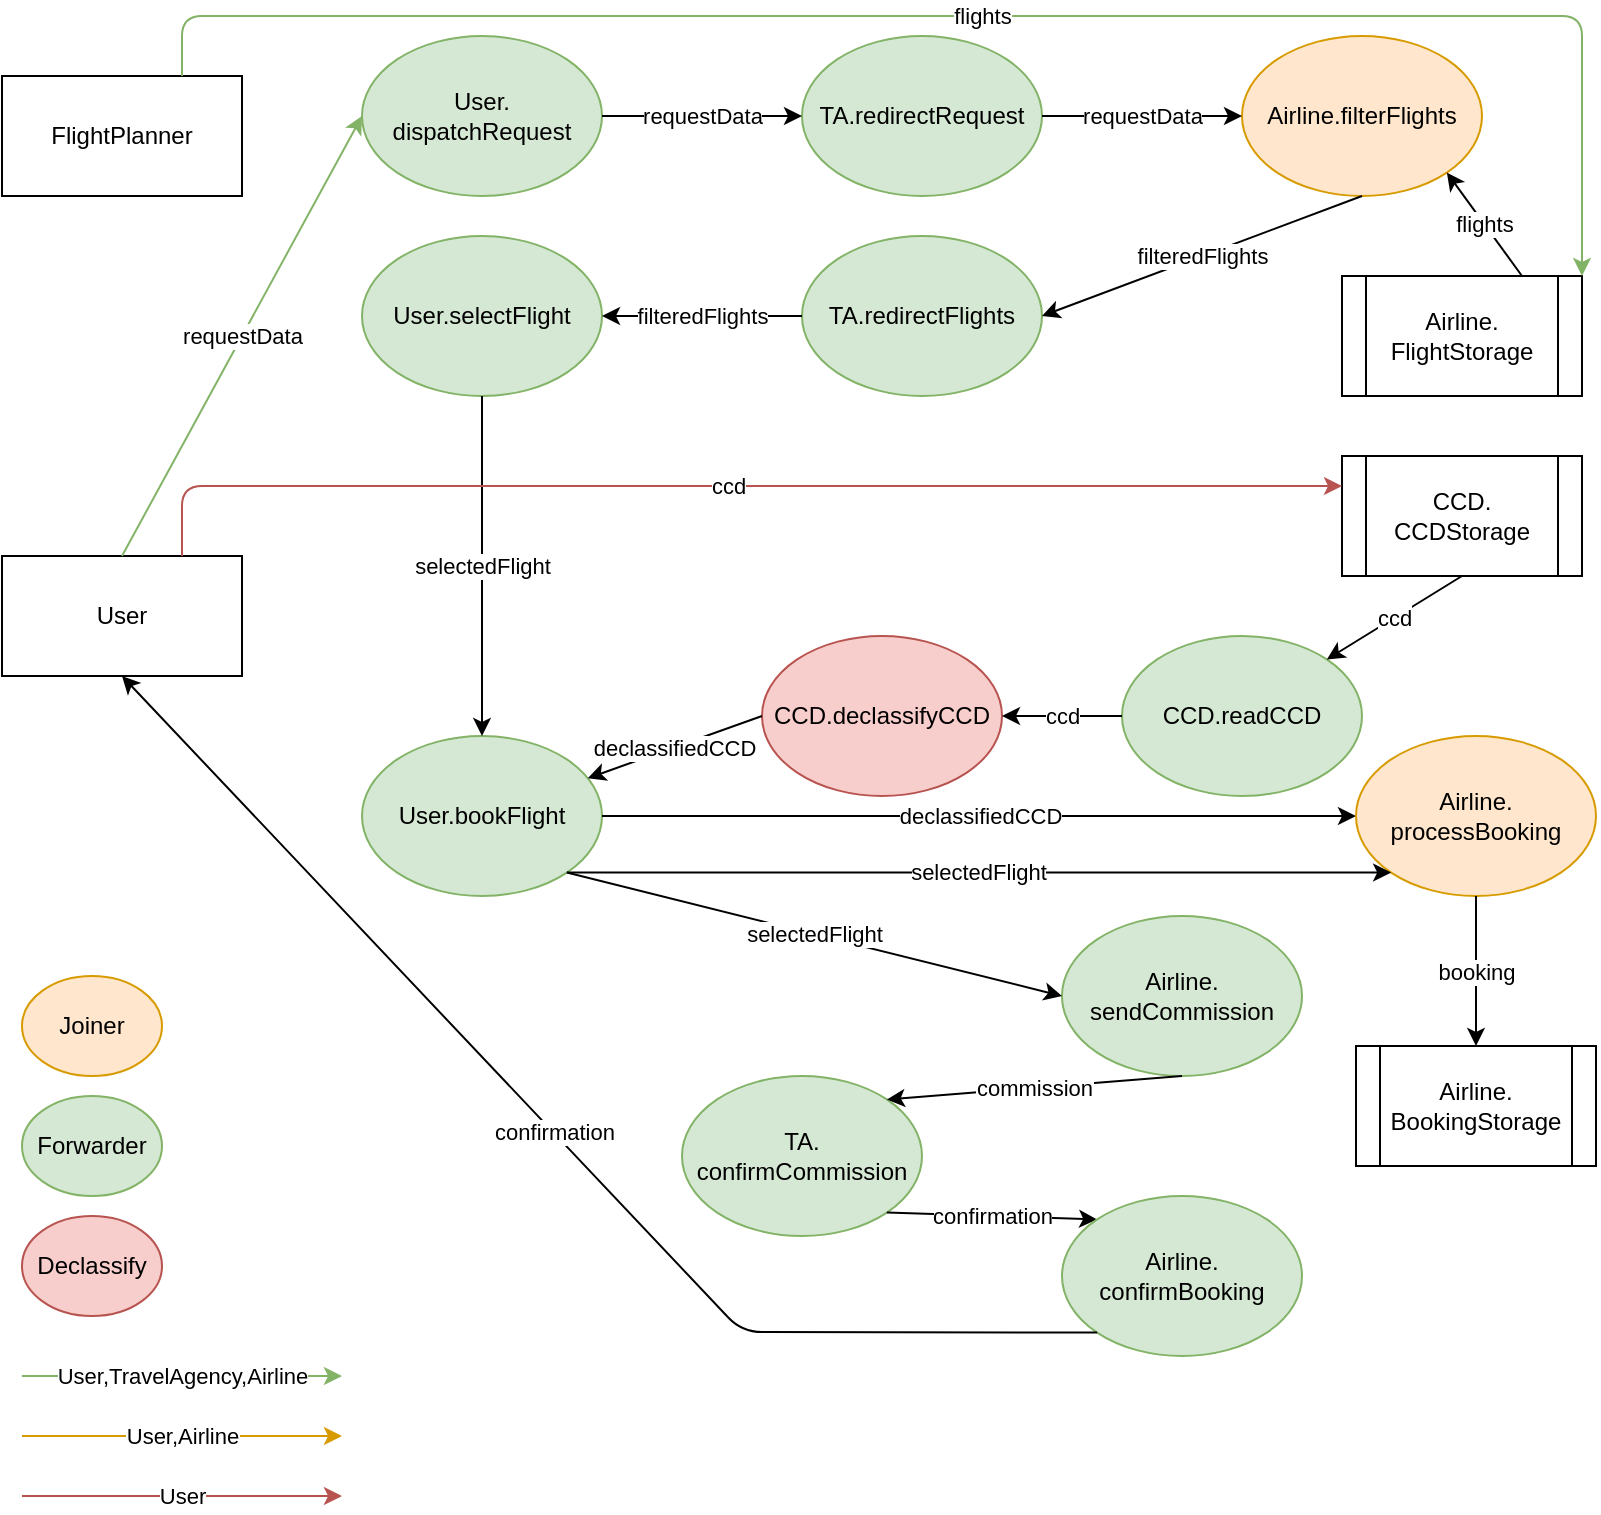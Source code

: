 <mxfile version="13.6.2" type="device"><diagram id="8mcckq2_X_Jfiwkva1kf" name="TravelPlanner_Flow"><mxGraphModel dx="1422" dy="791" grid="1" gridSize="10" guides="1" tooltips="1" connect="1" arrows="1" fold="1" page="1" pageScale="1" pageWidth="827" pageHeight="1169" math="0" shadow="0"><root><mxCell id="0"/><mxCell id="1" parent="0"/><mxCell id="DlYz9z6A9XQMOIK2IQo_-1" value="User" style="rounded=0;whiteSpace=wrap;html=1;" vertex="1" parent="1"><mxGeometry x="30" y="280" width="120" height="60" as="geometry"/></mxCell><mxCell id="DlYz9z6A9XQMOIK2IQo_-2" value="User.selectFlight" style="ellipse;whiteSpace=wrap;html=1;fillColor=#d5e8d4;strokeColor=#82b366;" vertex="1" parent="1"><mxGeometry x="210" y="120" width="120" height="80" as="geometry"/></mxCell><mxCell id="DlYz9z6A9XQMOIK2IQo_-3" value="User.&lt;br&gt;dispatchRequest" style="ellipse;whiteSpace=wrap;html=1;fillColor=#d5e8d4;strokeColor=#82b366;" vertex="1" parent="1"><mxGeometry x="210" y="20" width="120" height="80" as="geometry"/></mxCell><mxCell id="DlYz9z6A9XQMOIK2IQo_-4" value="requestData" style="endArrow=classic;html=1;exitX=0.5;exitY=0;exitDx=0;exitDy=0;entryX=0;entryY=0.5;entryDx=0;entryDy=0;fillColor=#d5e8d4;strokeColor=#82b366;" edge="1" parent="1" source="DlYz9z6A9XQMOIK2IQo_-1" target="DlYz9z6A9XQMOIK2IQo_-3"><mxGeometry width="50" height="50" relative="1" as="geometry"><mxPoint x="390" y="430" as="sourcePoint"/><mxPoint x="440" y="380" as="targetPoint"/></mxGeometry></mxCell><mxCell id="DlYz9z6A9XQMOIK2IQo_-5" value="TA.redirectRequest" style="ellipse;whiteSpace=wrap;html=1;fillColor=#d5e8d4;strokeColor=#82b366;" vertex="1" parent="1"><mxGeometry x="430" y="20" width="120" height="80" as="geometry"/></mxCell><mxCell id="DlYz9z6A9XQMOIK2IQo_-6" value="requestData" style="endArrow=classic;html=1;exitX=1;exitY=0.5;exitDx=0;exitDy=0;entryX=0;entryY=0.5;entryDx=0;entryDy=0;" edge="1" parent="1" source="DlYz9z6A9XQMOIK2IQo_-3" target="DlYz9z6A9XQMOIK2IQo_-5"><mxGeometry width="50" height="50" relative="1" as="geometry"><mxPoint x="150" y="85" as="sourcePoint"/><mxPoint x="290" y="90" as="targetPoint"/></mxGeometry></mxCell><mxCell id="DlYz9z6A9XQMOIK2IQo_-7" value="Airline.filterFlights" style="ellipse;whiteSpace=wrap;html=1;fillColor=#ffe6cc;strokeColor=#d79b00;" vertex="1" parent="1"><mxGeometry x="650" y="20" width="120" height="80" as="geometry"/></mxCell><mxCell id="DlYz9z6A9XQMOIK2IQo_-8" value="requestData" style="endArrow=classic;html=1;exitX=1;exitY=0.5;exitDx=0;exitDy=0;entryX=0;entryY=0.5;entryDx=0;entryDy=0;" edge="1" parent="1" source="DlYz9z6A9XQMOIK2IQo_-5" target="DlYz9z6A9XQMOIK2IQo_-7"><mxGeometry width="50" height="50" relative="1" as="geometry"><mxPoint x="410" y="90" as="sourcePoint"/><mxPoint x="520" y="90" as="targetPoint"/></mxGeometry></mxCell><mxCell id="DlYz9z6A9XQMOIK2IQo_-9" value="Airline.&lt;br&gt;FlightStorage" style="shape=process;whiteSpace=wrap;html=1;backgroundOutline=1;" vertex="1" parent="1"><mxGeometry x="700" y="140" width="120" height="60" as="geometry"/></mxCell><mxCell id="DlYz9z6A9XQMOIK2IQo_-10" value="flights" style="endArrow=classic;html=1;exitX=0.75;exitY=0;exitDx=0;exitDy=0;entryX=1;entryY=1;entryDx=0;entryDy=0;" edge="1" parent="1" source="DlYz9z6A9XQMOIK2IQo_-9" target="DlYz9z6A9XQMOIK2IQo_-7"><mxGeometry width="50" height="50" relative="1" as="geometry"><mxPoint x="550" y="60" as="sourcePoint"/><mxPoint x="650" y="60" as="targetPoint"/></mxGeometry></mxCell><mxCell id="DlYz9z6A9XQMOIK2IQo_-11" value="TA.redirectFlights" style="ellipse;whiteSpace=wrap;html=1;fillColor=#d5e8d4;strokeColor=#82b366;" vertex="1" parent="1"><mxGeometry x="430" y="120" width="120" height="80" as="geometry"/></mxCell><mxCell id="DlYz9z6A9XQMOIK2IQo_-12" value="filteredFlights" style="endArrow=classic;html=1;exitX=0.5;exitY=1;exitDx=0;exitDy=0;entryX=1;entryY=0.5;entryDx=0;entryDy=0;" edge="1" parent="1" source="DlYz9z6A9XQMOIK2IQo_-7" target="DlYz9z6A9XQMOIK2IQo_-11"><mxGeometry width="50" height="50" relative="1" as="geometry"><mxPoint x="870" y="60" as="sourcePoint"/><mxPoint x="770" y="60" as="targetPoint"/></mxGeometry></mxCell><mxCell id="DlYz9z6A9XQMOIK2IQo_-13" value="filteredFlights" style="endArrow=classic;html=1;exitX=0;exitY=0.5;exitDx=0;exitDy=0;entryX=1;entryY=0.5;entryDx=0;entryDy=0;" edge="1" parent="1" source="DlYz9z6A9XQMOIK2IQo_-11" target="DlYz9z6A9XQMOIK2IQo_-2"><mxGeometry width="50" height="50" relative="1" as="geometry"><mxPoint x="710" y="100" as="sourcePoint"/><mxPoint x="550" y="160" as="targetPoint"/></mxGeometry></mxCell><mxCell id="DlYz9z6A9XQMOIK2IQo_-14" value="CCD.readCCD" style="ellipse;whiteSpace=wrap;html=1;fillColor=#d5e8d4;strokeColor=#82b366;" vertex="1" parent="1"><mxGeometry x="590" y="320" width="120" height="80" as="geometry"/></mxCell><mxCell id="DlYz9z6A9XQMOIK2IQo_-15" value="CCD.&lt;br&gt;CCDStorage" style="shape=process;whiteSpace=wrap;html=1;backgroundOutline=1;" vertex="1" parent="1"><mxGeometry x="700" y="230" width="120" height="60" as="geometry"/></mxCell><mxCell id="DlYz9z6A9XQMOIK2IQo_-16" value="ccd" style="endArrow=classic;html=1;exitX=0.5;exitY=1;exitDx=0;exitDy=0;entryX=1;entryY=0;entryDx=0;entryDy=0;" edge="1" parent="1" source="DlYz9z6A9XQMOIK2IQo_-15" target="DlYz9z6A9XQMOIK2IQo_-14"><mxGeometry width="50" height="50" relative="1" as="geometry"><mxPoint x="870" y="60" as="sourcePoint"/><mxPoint x="770" y="60" as="targetPoint"/></mxGeometry></mxCell><mxCell id="DlYz9z6A9XQMOIK2IQo_-17" value="CCD.declassifyCCD" style="ellipse;whiteSpace=wrap;html=1;fillColor=#f8cecc;strokeColor=#b85450;" vertex="1" parent="1"><mxGeometry x="410" y="320" width="120" height="80" as="geometry"/></mxCell><mxCell id="DlYz9z6A9XQMOIK2IQo_-18" value="ccd" style="endArrow=classic;html=1;exitX=0;exitY=0.5;exitDx=0;exitDy=0;entryX=1;entryY=0.5;entryDx=0;entryDy=0;" edge="1" parent="1" source="DlYz9z6A9XQMOIK2IQo_-14" target="DlYz9z6A9XQMOIK2IQo_-17"><mxGeometry width="50" height="50" relative="1" as="geometry"><mxPoint x="870" y="280" as="sourcePoint"/><mxPoint x="550" y="280" as="targetPoint"/></mxGeometry></mxCell><mxCell id="DlYz9z6A9XQMOIK2IQo_-19" value="User.bookFlight" style="ellipse;whiteSpace=wrap;html=1;fillColor=#d5e8d4;strokeColor=#82b366;" vertex="1" parent="1"><mxGeometry x="210" y="370" width="120" height="80" as="geometry"/></mxCell><mxCell id="DlYz9z6A9XQMOIK2IQo_-20" value="declassifiedCCD" style="endArrow=classic;html=1;exitX=0;exitY=0.5;exitDx=0;exitDy=0;" edge="1" parent="1" source="DlYz9z6A9XQMOIK2IQo_-17" target="DlYz9z6A9XQMOIK2IQo_-19"><mxGeometry width="50" height="50" relative="1" as="geometry"><mxPoint x="490" y="320" as="sourcePoint"/><mxPoint x="490" y="380" as="targetPoint"/></mxGeometry></mxCell><mxCell id="DlYz9z6A9XQMOIK2IQo_-21" value="selectedFlight" style="endArrow=classic;html=1;exitX=0.5;exitY=1;exitDx=0;exitDy=0;entryX=0.5;entryY=0;entryDx=0;entryDy=0;" edge="1" parent="1" source="DlYz9z6A9XQMOIK2IQo_-2" target="DlYz9z6A9XQMOIK2IQo_-19"><mxGeometry width="50" height="50" relative="1" as="geometry"><mxPoint x="430" y="160" as="sourcePoint"/><mxPoint x="330" y="160" as="targetPoint"/></mxGeometry></mxCell><mxCell id="DlYz9z6A9XQMOIK2IQo_-22" value="Airline.&lt;br&gt;sendCommission" style="ellipse;whiteSpace=wrap;html=1;fillColor=#d5e8d4;strokeColor=#82b366;" vertex="1" parent="1"><mxGeometry x="560" y="460" width="120" height="80" as="geometry"/></mxCell><mxCell id="DlYz9z6A9XQMOIK2IQo_-23" value="declassifiedCCD" style="endArrow=classic;html=1;exitX=1;exitY=0.5;exitDx=0;exitDy=0;entryX=0;entryY=0.5;entryDx=0;entryDy=0;" edge="1" parent="1" source="DlYz9z6A9XQMOIK2IQo_-19" target="DlYz9z6A9XQMOIK2IQo_-33"><mxGeometry width="50" height="50" relative="1" as="geometry"><mxPoint x="430" y="420" as="sourcePoint"/><mxPoint x="830" y="410" as="targetPoint"/></mxGeometry></mxCell><mxCell id="DlYz9z6A9XQMOIK2IQo_-24" value="selectedFlight" style="endArrow=classic;html=1;exitX=1;exitY=1;exitDx=0;exitDy=0;entryX=0;entryY=0.5;entryDx=0;entryDy=0;" edge="1" parent="1" source="DlYz9z6A9XQMOIK2IQo_-19" target="DlYz9z6A9XQMOIK2IQo_-22"><mxGeometry width="50" height="50" relative="1" as="geometry"><mxPoint x="270" y="200" as="sourcePoint"/><mxPoint x="650" y="520" as="targetPoint"/></mxGeometry></mxCell><mxCell id="DlYz9z6A9XQMOIK2IQo_-25" value="TA.&lt;br&gt;confirmCommission" style="ellipse;whiteSpace=wrap;html=1;fillColor=#d5e8d4;strokeColor=#82b366;" vertex="1" parent="1"><mxGeometry x="370" y="540" width="120" height="80" as="geometry"/></mxCell><mxCell id="DlYz9z6A9XQMOIK2IQo_-26" value="commission" style="endArrow=classic;html=1;exitX=0.5;exitY=1;exitDx=0;exitDy=0;entryX=1;entryY=0;entryDx=0;entryDy=0;" edge="1" parent="1" source="DlYz9z6A9XQMOIK2IQo_-22" target="DlYz9z6A9XQMOIK2IQo_-25"><mxGeometry width="50" height="50" relative="1" as="geometry"><mxPoint x="312.426" y="548.284" as="sourcePoint"/><mxPoint x="650" y="580" as="targetPoint"/></mxGeometry></mxCell><mxCell id="DlYz9z6A9XQMOIK2IQo_-27" value="confirmation" style="endArrow=classic;html=1;exitX=1;exitY=1;exitDx=0;exitDy=0;entryX=0;entryY=0;entryDx=0;entryDy=0;" edge="1" parent="1" source="DlYz9z6A9XQMOIK2IQo_-25" target="DlYz9z6A9XQMOIK2IQo_-28"><mxGeometry width="50" height="50" relative="1" as="geometry"><mxPoint x="667.574" y="608.284" as="sourcePoint"/><mxPoint x="730" y="710" as="targetPoint"/></mxGeometry></mxCell><mxCell id="DlYz9z6A9XQMOIK2IQo_-28" value="Airline.&lt;br&gt;confirmBooking" style="ellipse;whiteSpace=wrap;html=1;fillColor=#d5e8d4;strokeColor=#82b366;" vertex="1" parent="1"><mxGeometry x="560" y="600" width="120" height="80" as="geometry"/></mxCell><mxCell id="DlYz9z6A9XQMOIK2IQo_-29" value="confirmation" style="endArrow=classic;html=1;exitX=0;exitY=1;exitDx=0;exitDy=0;entryX=0.5;entryY=1;entryDx=0;entryDy=0;" edge="1" parent="1" source="DlYz9z6A9XQMOIK2IQo_-28" target="DlYz9z6A9XQMOIK2IQo_-1"><mxGeometry width="50" height="50" relative="1" as="geometry"><mxPoint x="80" y="350" as="sourcePoint"/><mxPoint x="210" y="60" as="targetPoint"/><Array as="points"><mxPoint x="400" y="668"/></Array></mxGeometry></mxCell><mxCell id="DlYz9z6A9XQMOIK2IQo_-30" value="Joiner" style="ellipse;whiteSpace=wrap;html=1;fillColor=#ffe6cc;strokeColor=#d79b00;" vertex="1" parent="1"><mxGeometry x="40" y="490" width="70" height="50" as="geometry"/></mxCell><mxCell id="DlYz9z6A9XQMOIK2IQo_-31" value="Forwarder" style="ellipse;whiteSpace=wrap;html=1;fillColor=#d5e8d4;strokeColor=#82b366;" vertex="1" parent="1"><mxGeometry x="40" y="550" width="70" height="50" as="geometry"/></mxCell><mxCell id="DlYz9z6A9XQMOIK2IQo_-32" value="Declassify" style="ellipse;whiteSpace=wrap;html=1;fillColor=#f8cecc;strokeColor=#b85450;" vertex="1" parent="1"><mxGeometry x="40" y="610" width="70" height="50" as="geometry"/></mxCell><mxCell id="DlYz9z6A9XQMOIK2IQo_-33" value="Airline.&lt;br&gt;processBooking" style="ellipse;whiteSpace=wrap;html=1;fillColor=#ffe6cc;strokeColor=#d79b00;" vertex="1" parent="1"><mxGeometry x="707" y="370" width="120" height="80" as="geometry"/></mxCell><mxCell id="DlYz9z6A9XQMOIK2IQo_-35" value="selectedFlight" style="endArrow=classic;html=1;exitX=1;exitY=1;exitDx=0;exitDy=0;entryX=0;entryY=1;entryDx=0;entryDy=0;" edge="1" parent="1" target="DlYz9z6A9XQMOIK2IQo_-33"><mxGeometry width="50" height="50" relative="1" as="geometry"><mxPoint x="312.426" y="438.284" as="sourcePoint"/><mxPoint x="650" y="460" as="targetPoint"/></mxGeometry></mxCell><mxCell id="DlYz9z6A9XQMOIK2IQo_-36" value="Airline.&lt;br&gt;BookingStorage" style="shape=process;whiteSpace=wrap;html=1;backgroundOutline=1;" vertex="1" parent="1"><mxGeometry x="707" y="525" width="120" height="60" as="geometry"/></mxCell><mxCell id="DlYz9z6A9XQMOIK2IQo_-37" value="booking" style="endArrow=classic;html=1;exitX=0.5;exitY=1;exitDx=0;exitDy=0;entryX=0.5;entryY=0;entryDx=0;entryDy=0;" edge="1" parent="1" source="DlYz9z6A9XQMOIK2IQo_-33" target="DlYz9z6A9XQMOIK2IQo_-36"><mxGeometry width="50" height="50" relative="1" as="geometry"><mxPoint x="330" y="410" as="sourcePoint"/><mxPoint x="760" y="410" as="targetPoint"/></mxGeometry></mxCell><mxCell id="DlYz9z6A9XQMOIK2IQo_-38" value="FlightPlanner" style="rounded=0;whiteSpace=wrap;html=1;" vertex="1" parent="1"><mxGeometry x="30" y="40" width="120" height="60" as="geometry"/></mxCell><mxCell id="DlYz9z6A9XQMOIK2IQo_-39" value="flights" style="endArrow=classic;html=1;exitX=0.75;exitY=0;exitDx=0;exitDy=0;entryX=1;entryY=0;entryDx=0;entryDy=0;fillColor=#d5e8d4;strokeColor=#82b366;" edge="1" parent="1" source="DlYz9z6A9XQMOIK2IQo_-38" target="DlYz9z6A9XQMOIK2IQo_-9"><mxGeometry width="50" height="50" relative="1" as="geometry"><mxPoint x="790" y="140" as="sourcePoint"/><mxPoint x="752.426" y="88.284" as="targetPoint"/><Array as="points"><mxPoint x="120" y="10"/><mxPoint x="820" y="10"/></Array></mxGeometry></mxCell><mxCell id="DlYz9z6A9XQMOIK2IQo_-40" value="ccd" style="endArrow=classic;html=1;exitX=0.75;exitY=0;exitDx=0;exitDy=0;entryX=0;entryY=0.25;entryDx=0;entryDy=0;fillColor=#f8cecc;strokeColor=#b85450;" edge="1" parent="1" source="DlYz9z6A9XQMOIK2IQo_-1" target="DlYz9z6A9XQMOIK2IQo_-15"><mxGeometry width="50" height="50" relative="1" as="geometry"><mxPoint x="90" y="280" as="sourcePoint"/><mxPoint x="210" y="60" as="targetPoint"/><Array as="points"><mxPoint x="120" y="245"/></Array></mxGeometry></mxCell><mxCell id="DlYz9z6A9XQMOIK2IQo_-41" value="User,TravelAgency,Airline" style="endArrow=classic;html=1;fillColor=#d5e8d4;strokeColor=#82b366;" edge="1" parent="1"><mxGeometry width="50" height="50" relative="1" as="geometry"><mxPoint x="40" y="690" as="sourcePoint"/><mxPoint x="200" y="690" as="targetPoint"/></mxGeometry></mxCell><mxCell id="DlYz9z6A9XQMOIK2IQo_-43" value="User,Airline" style="endArrow=classic;html=1;fillColor=#ffe6cc;strokeColor=#d79b00;" edge="1" parent="1"><mxGeometry width="50" height="50" relative="1" as="geometry"><mxPoint x="40" y="720" as="sourcePoint"/><mxPoint x="200" y="720" as="targetPoint"/></mxGeometry></mxCell><mxCell id="DlYz9z6A9XQMOIK2IQo_-44" value="User" style="endArrow=classic;html=1;fillColor=#f8cecc;strokeColor=#b85450;" edge="1" parent="1"><mxGeometry width="50" height="50" relative="1" as="geometry"><mxPoint x="40" y="750" as="sourcePoint"/><mxPoint x="200" y="750" as="targetPoint"/></mxGeometry></mxCell></root></mxGraphModel></diagram></mxfile>